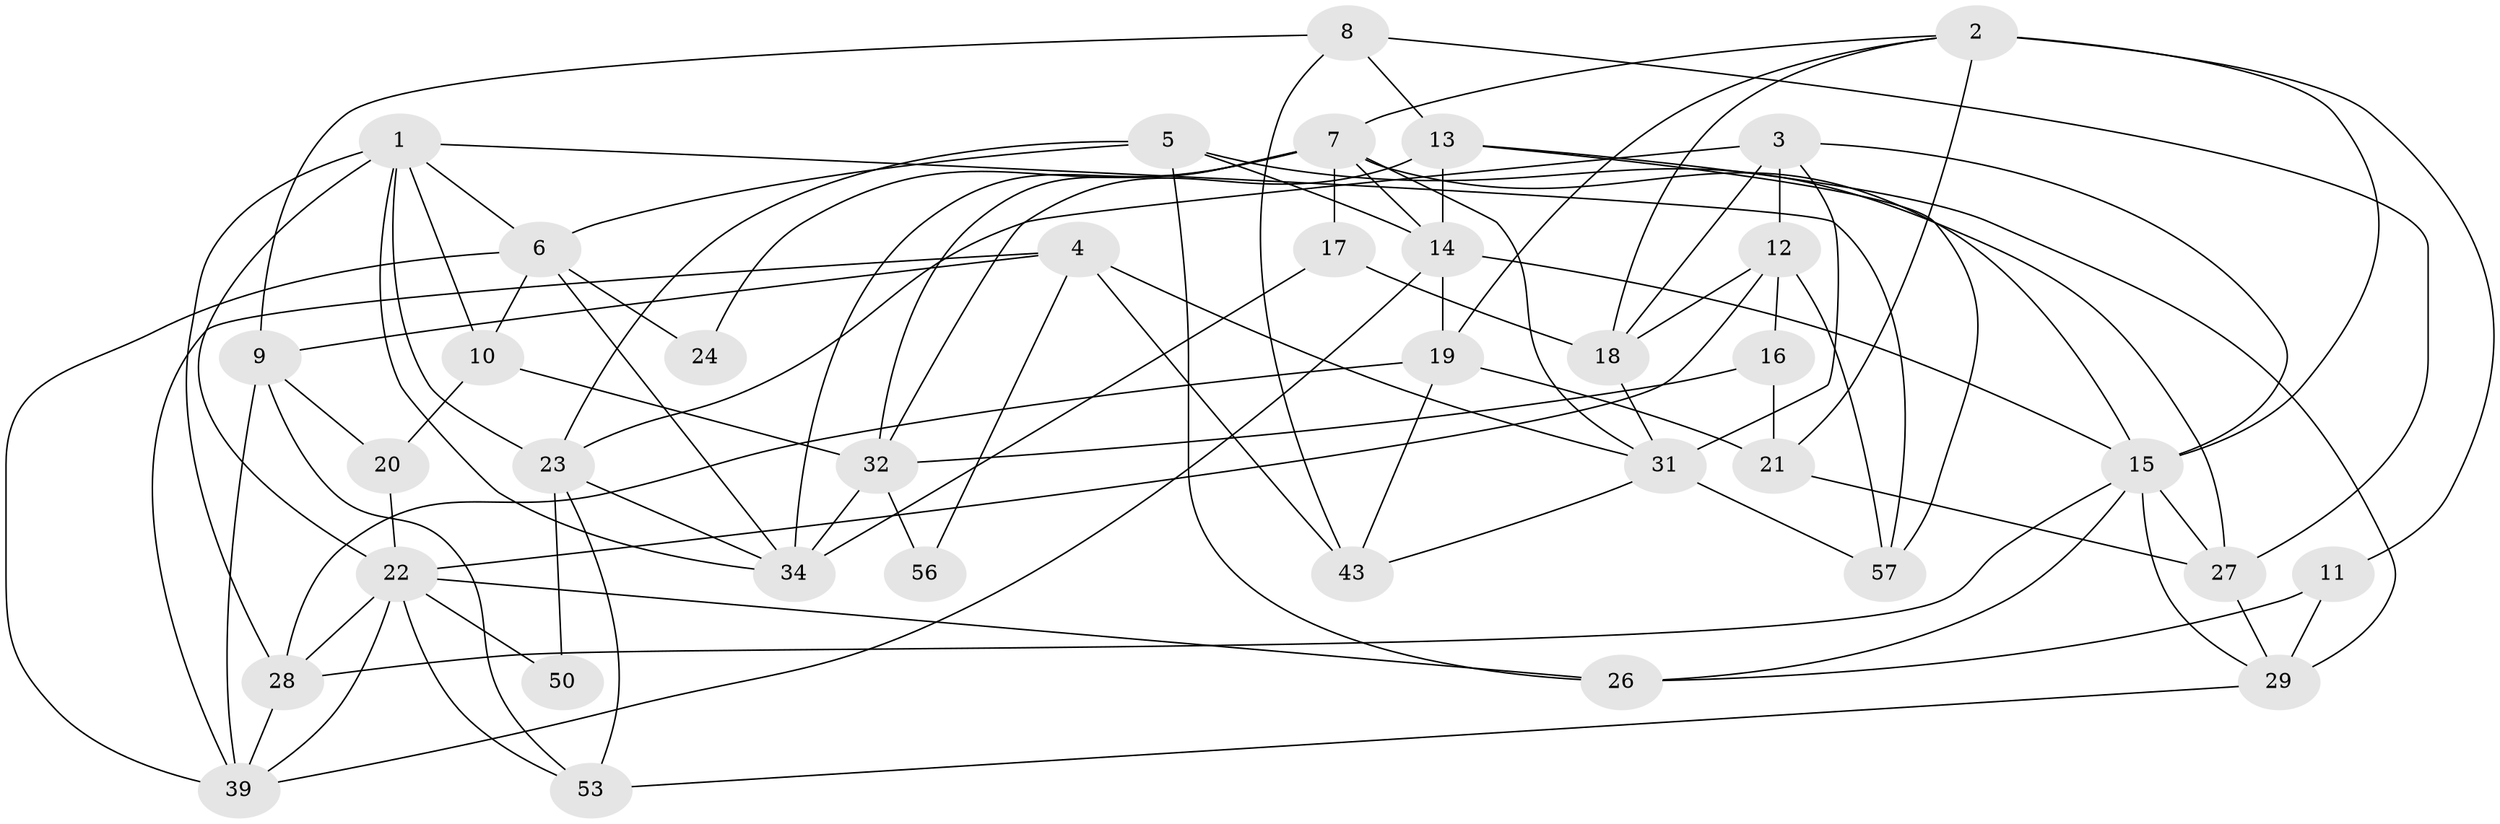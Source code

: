 // original degree distribution, {3: 0.26666666666666666, 5: 0.2833333333333333, 6: 0.06666666666666667, 4: 0.26666666666666666, 7: 0.016666666666666666, 2: 0.1}
// Generated by graph-tools (version 1.1) at 2025/11/02/27/25 16:11:17]
// undirected, 37 vertices, 90 edges
graph export_dot {
graph [start="1"]
  node [color=gray90,style=filled];
  1 [super="+60"];
  2 [super="+46"];
  3;
  4 [super="+33"];
  5 [super="+45"];
  6 [super="+44"];
  7 [super="+38"];
  8;
  9 [super="+55"];
  10;
  11;
  12 [super="+52"];
  13 [super="+49"];
  14 [super="+42"];
  15 [super="+25"];
  16;
  17;
  18 [super="+30"];
  19 [super="+59"];
  20;
  21 [super="+35"];
  22 [super="+47"];
  23 [super="+36"];
  24;
  26 [super="+51"];
  27 [super="+37"];
  28;
  29 [super="+41"];
  31 [super="+48"];
  32 [super="+40"];
  34 [super="+58"];
  39 [super="+54"];
  43;
  50;
  53;
  56;
  57;
  1 -- 28;
  1 -- 22;
  1 -- 23;
  1 -- 57;
  1 -- 10;
  1 -- 6;
  1 -- 34;
  2 -- 11;
  2 -- 19;
  2 -- 7;
  2 -- 18;
  2 -- 15;
  2 -- 21;
  3 -- 23;
  3 -- 12;
  3 -- 15;
  3 -- 18;
  3 -- 31;
  4 -- 43;
  4 -- 9;
  4 -- 31;
  4 -- 56;
  4 -- 39;
  5 -- 14 [weight=2];
  5 -- 26;
  5 -- 6;
  5 -- 23;
  5 -- 27;
  6 -- 24;
  6 -- 34;
  6 -- 39;
  6 -- 10;
  7 -- 15;
  7 -- 17;
  7 -- 24;
  7 -- 14;
  7 -- 34;
  7 -- 31;
  7 -- 32;
  8 -- 13;
  8 -- 27;
  8 -- 43;
  8 -- 9;
  9 -- 53;
  9 -- 20;
  9 -- 39;
  10 -- 20;
  10 -- 32;
  11 -- 29;
  11 -- 26;
  12 -- 16;
  12 -- 18;
  12 -- 57;
  12 -- 22;
  13 -- 32 [weight=2];
  13 -- 57;
  13 -- 14;
  13 -- 29 [weight=2];
  14 -- 15;
  14 -- 19;
  14 -- 39;
  15 -- 28 [weight=2];
  15 -- 26;
  15 -- 29;
  15 -- 27 [weight=2];
  16 -- 21;
  16 -- 32;
  17 -- 18;
  17 -- 34;
  18 -- 31;
  19 -- 43;
  19 -- 21;
  19 -- 28;
  20 -- 22;
  21 -- 27;
  22 -- 28;
  22 -- 26;
  22 -- 50;
  22 -- 53;
  22 -- 39;
  23 -- 34;
  23 -- 50;
  23 -- 53;
  27 -- 29;
  28 -- 39;
  29 -- 53;
  31 -- 57;
  31 -- 43;
  32 -- 34;
  32 -- 56;
}
